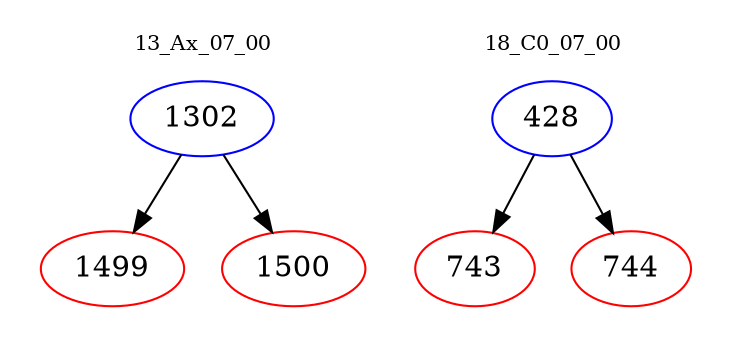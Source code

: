 digraph{
subgraph cluster_0 {
color = white
label = "13_Ax_07_00";
fontsize=10;
T0_1302 [label="1302", color="blue"]
T0_1302 -> T0_1499 [color="black"]
T0_1499 [label="1499", color="red"]
T0_1302 -> T0_1500 [color="black"]
T0_1500 [label="1500", color="red"]
}
subgraph cluster_1 {
color = white
label = "18_C0_07_00";
fontsize=10;
T1_428 [label="428", color="blue"]
T1_428 -> T1_743 [color="black"]
T1_743 [label="743", color="red"]
T1_428 -> T1_744 [color="black"]
T1_744 [label="744", color="red"]
}
}
